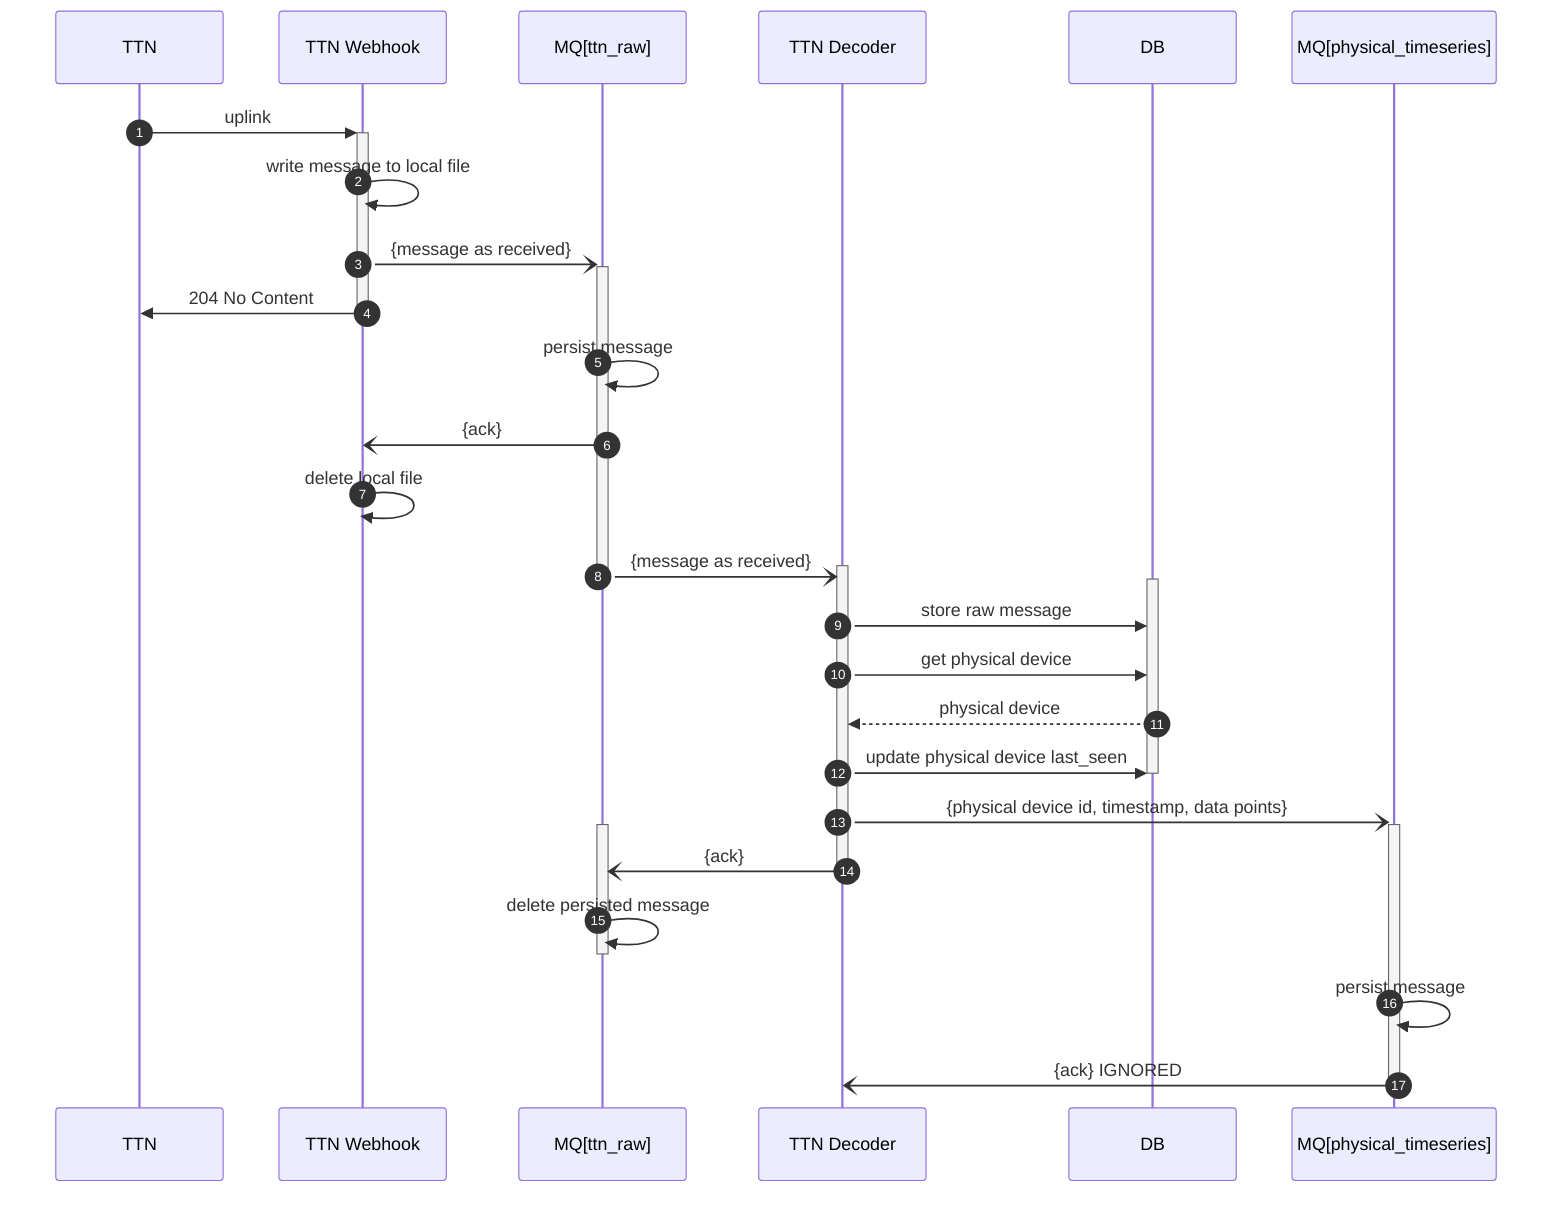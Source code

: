 sequenceDiagram
    autonumber
    participant TTN
    participant TWH as TTN Webhook
    participant MQr as MQ[ttn_raw]
    participant TDC as TTN Decoder
    participant DB
    participant MQp as MQ[physical_timeseries]
    TTN->>+TWH: uplink
    TWH->>TWH: write message to local file
    TWH-)+MQr: {message as received}
    TWH->>-TTN: 204 No Content
    MQr->>MQr: persist message
    MQr-)TWH: {ack}
    TWH->>TWH: delete local file
    MQr-)+TDC: {message as received}
    deactivate MQr
    activate DB
    TDC->>DB: store raw message
    TDC->>DB: get physical device
    DB-->>TDC: physical device
    TDC->>DB: update physical device last_seen
    deactivate DB
    TDC-)+MQp: {physical device id, timestamp, data points}
    activate MQr
    TDC-)MQr: {ack}
    deactivate TDC
    MQr->>MQr: delete persisted message
    deactivate MQr
    MQp->>MQp: persist message
    MQp-)-TDC: {ack} IGNORED